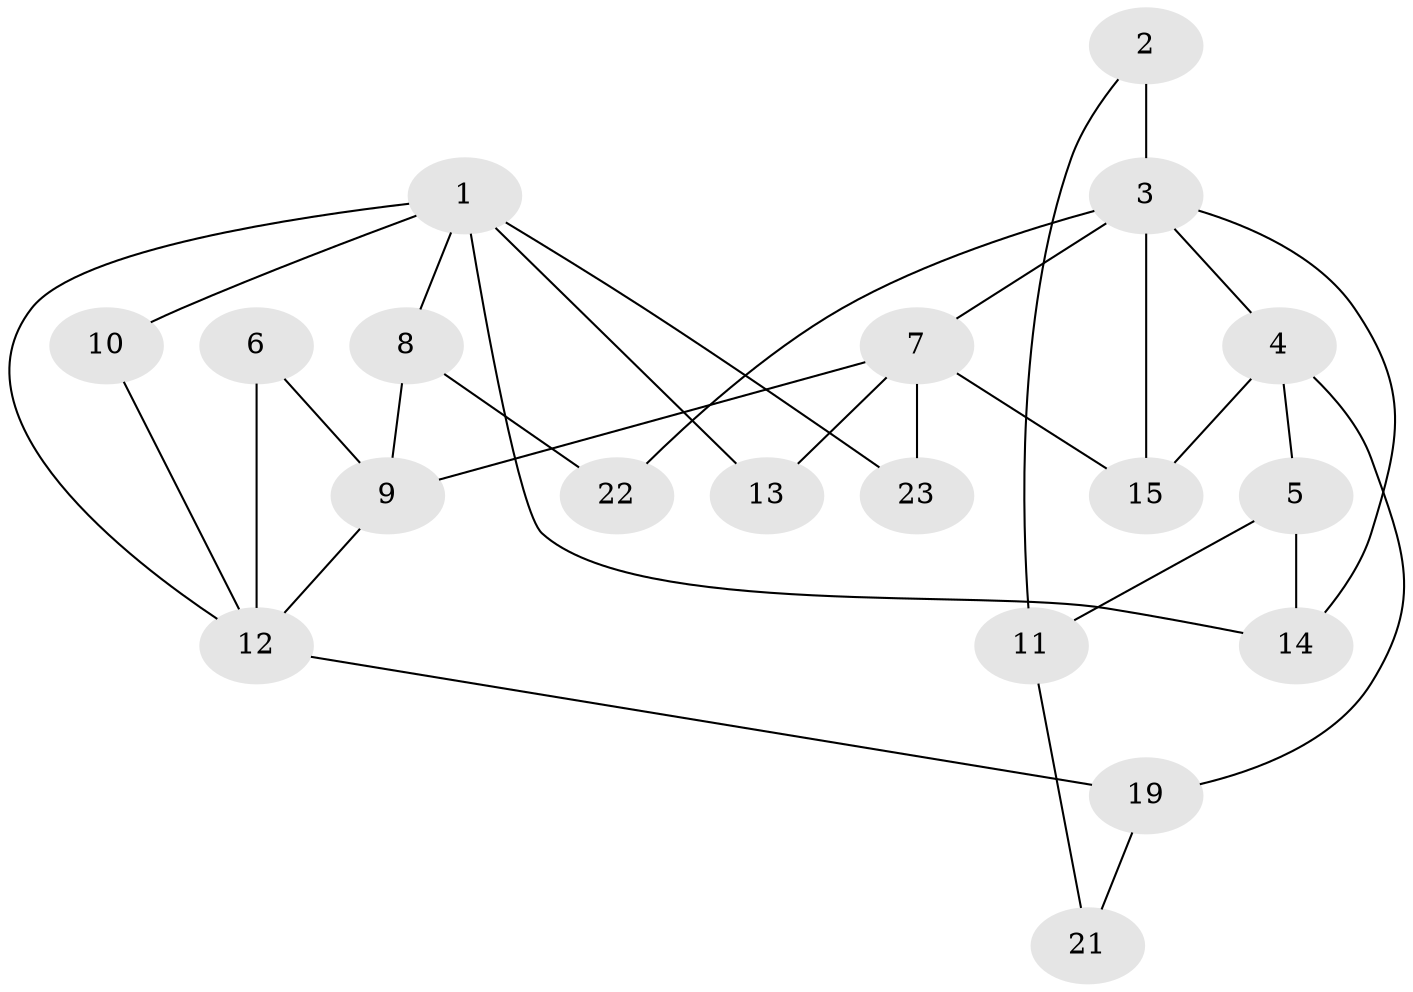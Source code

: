 // original degree distribution, {3: 0.1864406779661017, 2: 0.3559322033898305, 7: 0.01694915254237288, 5: 0.0847457627118644, 4: 0.11864406779661017, 0: 0.06779661016949153, 6: 0.01694915254237288, 1: 0.15254237288135594}
// Generated by graph-tools (version 1.1) at 2025/47/03/04/25 22:47:58]
// undirected, 19 vertices, 31 edges
graph export_dot {
  node [color=gray90,style=filled];
  1;
  2;
  3;
  4;
  5;
  6;
  7;
  8;
  9;
  10;
  11;
  12;
  13;
  14;
  15;
  19;
  21;
  22;
  23;
  1 -- 8 [weight=1.0];
  1 -- 10 [weight=1.0];
  1 -- 12 [weight=1.0];
  1 -- 13 [weight=1.0];
  1 -- 14 [weight=1.0];
  1 -- 23 [weight=1.0];
  2 -- 3 [weight=3.0];
  2 -- 11 [weight=2.0];
  3 -- 4 [weight=1.0];
  3 -- 7 [weight=1.0];
  3 -- 14 [weight=1.0];
  3 -- 15 [weight=2.0];
  3 -- 22 [weight=1.0];
  4 -- 5 [weight=1.0];
  4 -- 15 [weight=1.0];
  4 -- 19 [weight=1.0];
  5 -- 11 [weight=1.0];
  5 -- 14 [weight=1.0];
  6 -- 9 [weight=1.0];
  6 -- 12 [weight=1.0];
  7 -- 9 [weight=1.0];
  7 -- 13 [weight=1.0];
  7 -- 15 [weight=2.0];
  7 -- 23 [weight=2.0];
  8 -- 9 [weight=2.0];
  8 -- 22 [weight=1.0];
  9 -- 12 [weight=1.0];
  10 -- 12 [weight=1.0];
  11 -- 21 [weight=1.0];
  12 -- 19 [weight=1.0];
  19 -- 21 [weight=1.0];
}
